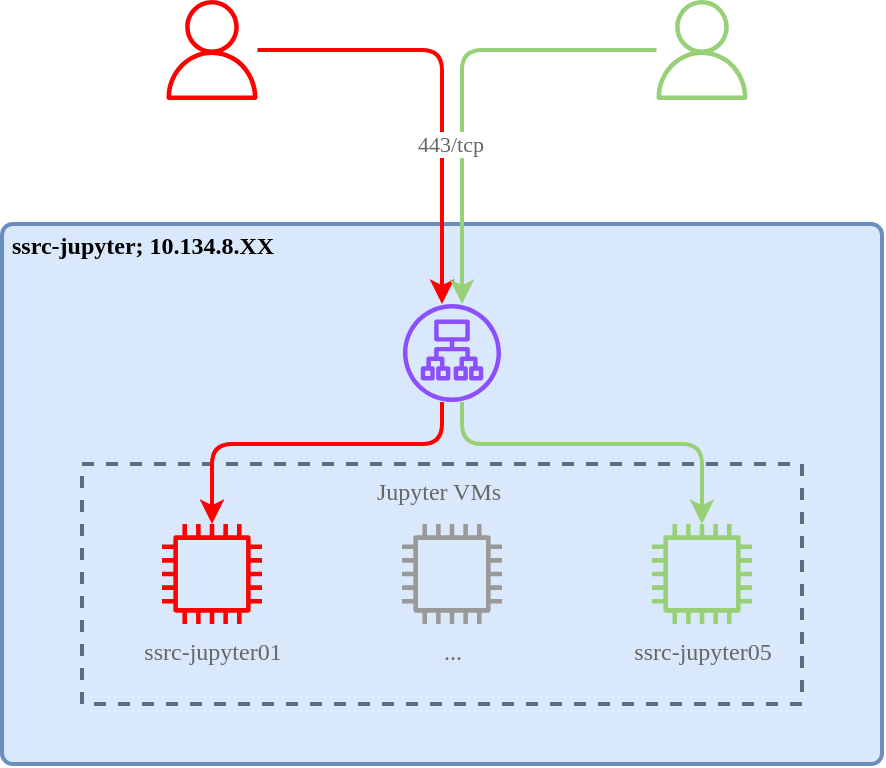<mxfile version="24.6.4" type="device">
  <diagram name="Page-1" id="gzFdO6VlcwO8144OFhcM">
    <mxGraphModel dx="969" dy="586" grid="1" gridSize="10" guides="1" tooltips="1" connect="1" arrows="1" fold="1" page="1" pageScale="1" pageWidth="1100" pageHeight="850" background="#ffffff" math="0" shadow="0">
      <root>
        <mxCell id="0" />
        <mxCell id="1" parent="0" />
        <mxCell id="iC9Nrh2vCmvoKb6iCz6o-1" value="&lt;b&gt;ssrc-jupyter; 10.134.8.XX&lt;/b&gt;" style="rounded=1;whiteSpace=wrap;html=1;fontFamily=Verdana;arcSize=2;labelPosition=center;verticalLabelPosition=top;align=left;verticalAlign=bottom;spacingLeft=3;spacingRight=-150;spacingTop=0;spacingBottom=-20;labelBorderColor=none;strokeColor=#6c8ebf;strokeWidth=2;fillColor=#dae8fc;textDirection=ltr;" vertex="1" parent="1">
          <mxGeometry x="10" y="122" width="440" height="270" as="geometry" />
        </mxCell>
        <mxCell id="iC9Nrh2vCmvoKb6iCz6o-4" value="Jupyter VMs&amp;nbsp;" style="fillColor=none;strokeColor=#5A6C86;dashed=1;verticalAlign=top;fontStyle=0;fontColor=#666666;whiteSpace=wrap;html=1;fontFamily=Verdana;strokeWidth=2;" vertex="1" parent="1">
          <mxGeometry x="50" y="242" width="360" height="120" as="geometry" />
        </mxCell>
        <mxCell id="iC9Nrh2vCmvoKb6iCz6o-6" value="&lt;font&gt;ssrc-jupyter01&lt;/font&gt;" style="sketch=0;outlineConnect=0;fontColor=#666666;gradientColor=none;fillColor=#FF0000;strokeColor=none;dashed=0;verticalLabelPosition=bottom;verticalAlign=top;align=center;html=1;fontSize=12;fontStyle=0;aspect=fixed;pointerEvents=1;shape=mxgraph.aws4.instance2;fontFamily=Verdana;" vertex="1" parent="1">
          <mxGeometry x="90" y="272" width="50" height="50" as="geometry" />
        </mxCell>
        <mxCell id="iC9Nrh2vCmvoKb6iCz6o-7" value="ssrc-jupyter05" style="sketch=0;outlineConnect=0;fillColor=#97D077;strokeColor=#82b366;dashed=0;verticalLabelPosition=bottom;verticalAlign=top;align=center;html=1;fontSize=12;fontStyle=0;aspect=fixed;pointerEvents=1;shape=mxgraph.aws4.instance2;fontFamily=Verdana;fontColor=#666666;" vertex="1" parent="1">
          <mxGeometry x="335" y="272" width="50" height="50" as="geometry" />
        </mxCell>
        <mxCell id="iC9Nrh2vCmvoKb6iCz6o-8" value="&lt;font&gt;...&lt;/font&gt;" style="sketch=0;outlineConnect=0;fontColor=#666666;fillColor=#999999;strokeColor=#666666;dashed=0;verticalLabelPosition=bottom;verticalAlign=top;align=center;html=1;fontSize=12;fontStyle=0;aspect=fixed;pointerEvents=1;shape=mxgraph.aws4.instance2;fontFamily=Verdana;" vertex="1" parent="1">
          <mxGeometry x="210" y="272" width="50" height="50" as="geometry" />
        </mxCell>
        <mxCell id="iC9Nrh2vCmvoKb6iCz6o-9" value="" style="sketch=0;outlineConnect=0;fontColor=#666666;gradientColor=none;fillColor=#8C4FFF;strokeColor=none;dashed=0;verticalLabelPosition=bottom;verticalAlign=top;align=center;html=1;fontSize=12;fontStyle=0;aspect=fixed;pointerEvents=1;shape=mxgraph.aws4.application_load_balancer;fontFamily=Verdana;" vertex="1" parent="1">
          <mxGeometry x="210.5" y="162" width="49" height="49" as="geometry" />
        </mxCell>
        <mxCell id="iC9Nrh2vCmvoKb6iCz6o-10" style="edgeStyle=orthogonalEdgeStyle;rounded=1;orthogonalLoop=1;jettySize=auto;html=1;curved=0;strokeColor=#FF0000;fontFamily=Verdana;fontColor=#666666;strokeWidth=2;" edge="1" parent="1" source="iC9Nrh2vCmvoKb6iCz6o-11" target="iC9Nrh2vCmvoKb6iCz6o-9">
          <mxGeometry relative="1" as="geometry">
            <Array as="points">
              <mxPoint x="230" y="35" />
            </Array>
          </mxGeometry>
        </mxCell>
        <mxCell id="iC9Nrh2vCmvoKb6iCz6o-11" value="" style="sketch=0;outlineConnect=0;fontColor=#666666;gradientColor=none;fillColor=#FF0000;strokeColor=none;dashed=0;verticalLabelPosition=bottom;verticalAlign=top;align=center;html=1;fontSize=12;fontStyle=0;aspect=fixed;pointerEvents=1;shape=mxgraph.aws4.user;fontFamily=Verdana;" vertex="1" parent="1">
          <mxGeometry x="90" y="10" width="50" height="50" as="geometry" />
        </mxCell>
        <mxCell id="iC9Nrh2vCmvoKb6iCz6o-12" value="" style="sketch=0;outlineConnect=0;fontColor=#666666;gradientColor=none;fillColor=#97D077;strokeColor=none;dashed=0;verticalLabelPosition=bottom;verticalAlign=top;align=center;html=1;fontSize=12;fontStyle=0;aspect=fixed;pointerEvents=1;shape=mxgraph.aws4.user;fontFamily=Verdana;" vertex="1" parent="1">
          <mxGeometry x="335" y="10" width="50" height="50" as="geometry" />
        </mxCell>
        <mxCell id="iC9Nrh2vCmvoKb6iCz6o-13" style="edgeStyle=orthogonalEdgeStyle;rounded=1;orthogonalLoop=1;jettySize=auto;html=1;curved=0;strokeColor=#97D077;fontFamily=Verdana;fontColor=#666666;strokeWidth=2;" edge="1" parent="1" source="iC9Nrh2vCmvoKb6iCz6o-12" target="iC9Nrh2vCmvoKb6iCz6o-9">
          <mxGeometry relative="1" as="geometry">
            <mxPoint x="520" y="52" as="sourcePoint" />
            <mxPoint x="617" y="179" as="targetPoint" />
            <Array as="points">
              <mxPoint x="240" y="35" />
            </Array>
          </mxGeometry>
        </mxCell>
        <mxCell id="iC9Nrh2vCmvoKb6iCz6o-14" style="edgeStyle=orthogonalEdgeStyle;rounded=1;orthogonalLoop=1;jettySize=auto;html=1;curved=0;strokeColor=#FF0000;fontFamily=Verdana;fontColor=#666666;strokeWidth=2;" edge="1" parent="1" source="iC9Nrh2vCmvoKb6iCz6o-9" target="iC9Nrh2vCmvoKb6iCz6o-6">
          <mxGeometry relative="1" as="geometry">
            <mxPoint x="148" y="45" as="sourcePoint" />
            <mxPoint x="240" y="172" as="targetPoint" />
            <Array as="points">
              <mxPoint x="230" y="232" />
              <mxPoint x="115" y="232" />
            </Array>
          </mxGeometry>
        </mxCell>
        <mxCell id="iC9Nrh2vCmvoKb6iCz6o-15" style="edgeStyle=orthogonalEdgeStyle;rounded=1;orthogonalLoop=1;jettySize=auto;html=1;curved=0;strokeColor=#97D077;fontFamily=Verdana;fontColor=#666666;strokeWidth=2;" edge="1" parent="1" source="iC9Nrh2vCmvoKb6iCz6o-9" target="iC9Nrh2vCmvoKb6iCz6o-7">
          <mxGeometry relative="1" as="geometry">
            <mxPoint x="347" y="45" as="sourcePoint" />
            <mxPoint x="250" y="172" as="targetPoint" />
            <Array as="points">
              <mxPoint x="240" y="232" />
              <mxPoint x="360" y="232" />
            </Array>
          </mxGeometry>
        </mxCell>
        <mxCell id="iC9Nrh2vCmvoKb6iCz6o-16" value="&lt;font&gt;443/tcp&lt;/font&gt;" style="edgeLabel;html=1;align=center;verticalAlign=middle;resizable=0;points=[];fontFamily=Verdana;fontColor=#666666;" vertex="1" connectable="0" parent="1">
          <mxGeometry x="234" y="82" as="geometry" />
        </mxCell>
      </root>
    </mxGraphModel>
  </diagram>
</mxfile>

